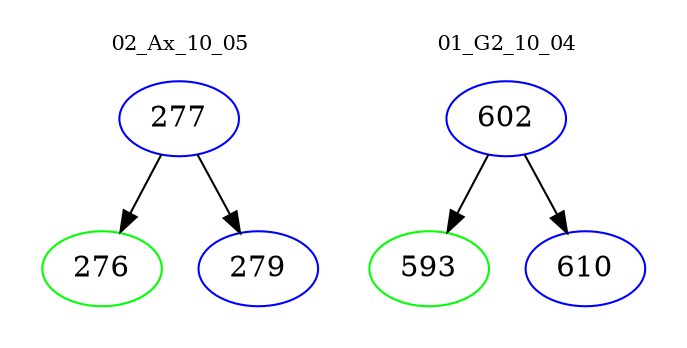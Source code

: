 digraph{
subgraph cluster_0 {
color = white
label = "02_Ax_10_05";
fontsize=10;
T0_277 [label="277", color="blue"]
T0_277 -> T0_276 [color="black"]
T0_276 [label="276", color="green"]
T0_277 -> T0_279 [color="black"]
T0_279 [label="279", color="blue"]
}
subgraph cluster_1 {
color = white
label = "01_G2_10_04";
fontsize=10;
T1_602 [label="602", color="blue"]
T1_602 -> T1_593 [color="black"]
T1_593 [label="593", color="green"]
T1_602 -> T1_610 [color="black"]
T1_610 [label="610", color="blue"]
}
}
